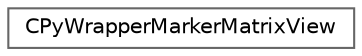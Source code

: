 digraph "Graphical Class Hierarchy"
{
 // LATEX_PDF_SIZE
  bgcolor="transparent";
  edge [fontname=Helvetica,fontsize=10,labelfontname=Helvetica,labelfontsize=10];
  node [fontname=Helvetica,fontsize=10,shape=box,height=0.2,width=0.4];
  rankdir="LR";
  Node0 [id="Node000000",label="CPyWrapperMarkerMatrixView",height=0.2,width=0.4,color="grey40", fillcolor="white", style="filled",URL="$classCPyWrapperMarkerMatrixView.html",tooltip="This class wraps su2activematrix for the python wrapper matrix interface restricting it to the vertic..."];
}
